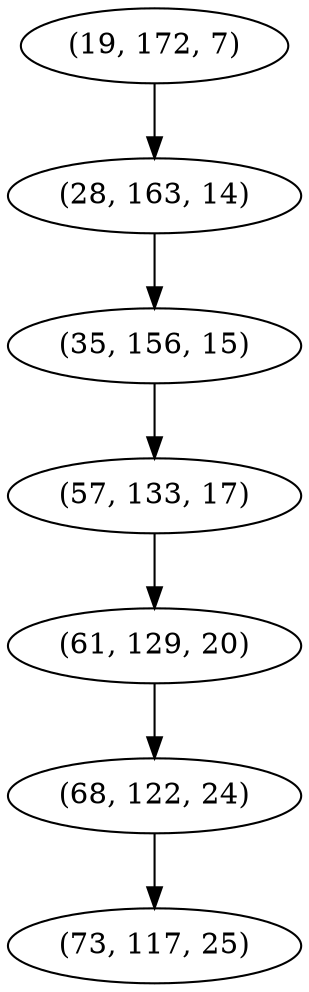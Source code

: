 digraph tree {
    "(19, 172, 7)";
    "(28, 163, 14)";
    "(35, 156, 15)";
    "(57, 133, 17)";
    "(61, 129, 20)";
    "(68, 122, 24)";
    "(73, 117, 25)";
    "(19, 172, 7)" -> "(28, 163, 14)";
    "(28, 163, 14)" -> "(35, 156, 15)";
    "(35, 156, 15)" -> "(57, 133, 17)";
    "(57, 133, 17)" -> "(61, 129, 20)";
    "(61, 129, 20)" -> "(68, 122, 24)";
    "(68, 122, 24)" -> "(73, 117, 25)";
}
